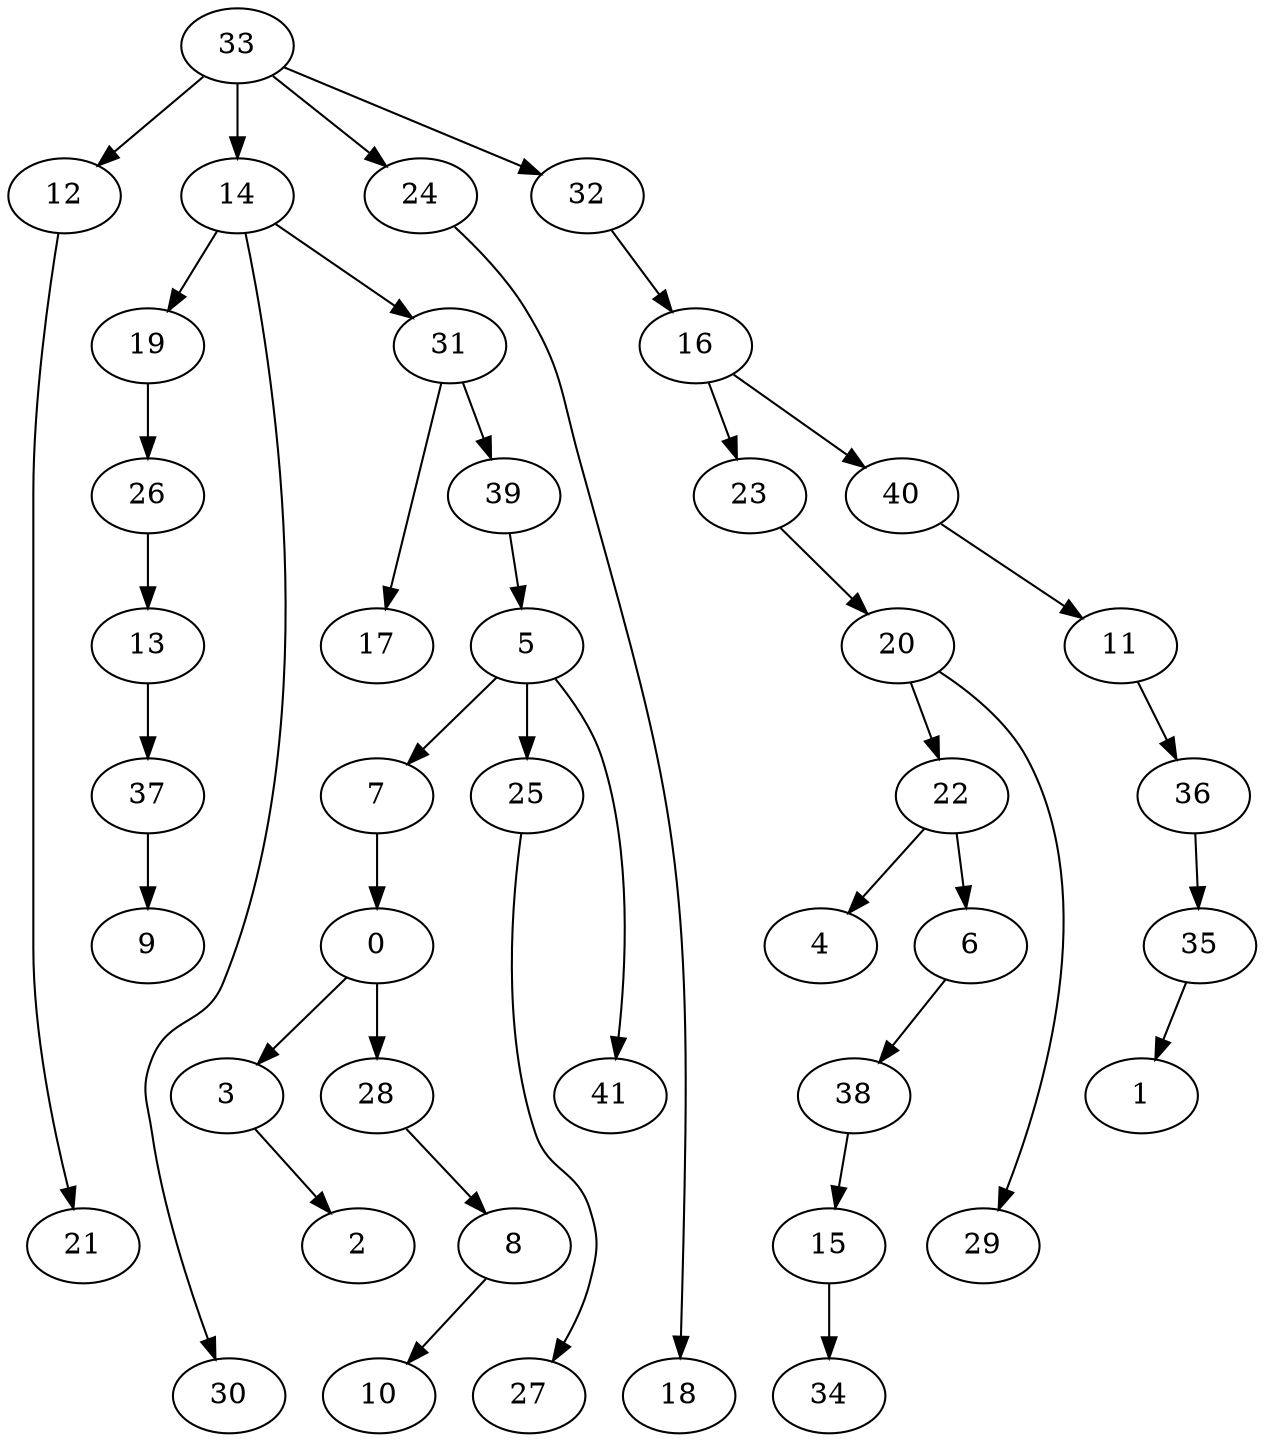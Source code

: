 digraph g {
0;
1;
2;
3;
4;
5;
6;
7;
8;
9;
10;
11;
12;
13;
14;
15;
16;
17;
18;
19;
20;
21;
22;
23;
24;
25;
26;
27;
28;
29;
30;
31;
32;
33;
34;
35;
36;
37;
38;
39;
40;
41;
0 -> 3 [weight=0];
0 -> 28 [weight=0];
3 -> 2 [weight=0];
5 -> 41 [weight=0];
5 -> 7 [weight=0];
5 -> 25 [weight=0];
6 -> 38 [weight=0];
7 -> 0 [weight=0];
8 -> 10 [weight=0];
11 -> 36 [weight=0];
12 -> 21 [weight=0];
13 -> 37 [weight=0];
14 -> 19 [weight=0];
14 -> 30 [weight=0];
14 -> 31 [weight=0];
15 -> 34 [weight=0];
16 -> 23 [weight=0];
16 -> 40 [weight=0];
19 -> 26 [weight=0];
20 -> 22 [weight=0];
20 -> 29 [weight=0];
22 -> 4 [weight=0];
22 -> 6 [weight=0];
23 -> 20 [weight=0];
24 -> 18 [weight=0];
25 -> 27 [weight=0];
26 -> 13 [weight=0];
28 -> 8 [weight=0];
31 -> 39 [weight=0];
31 -> 17 [weight=0];
32 -> 16 [weight=0];
33 -> 12 [weight=0];
33 -> 14 [weight=1];
33 -> 24 [weight=0];
33 -> 32 [weight=0];
35 -> 1 [weight=0];
36 -> 35 [weight=0];
37 -> 9 [weight=0];
38 -> 15 [weight=0];
39 -> 5 [weight=0];
40 -> 11 [weight=0];
}
